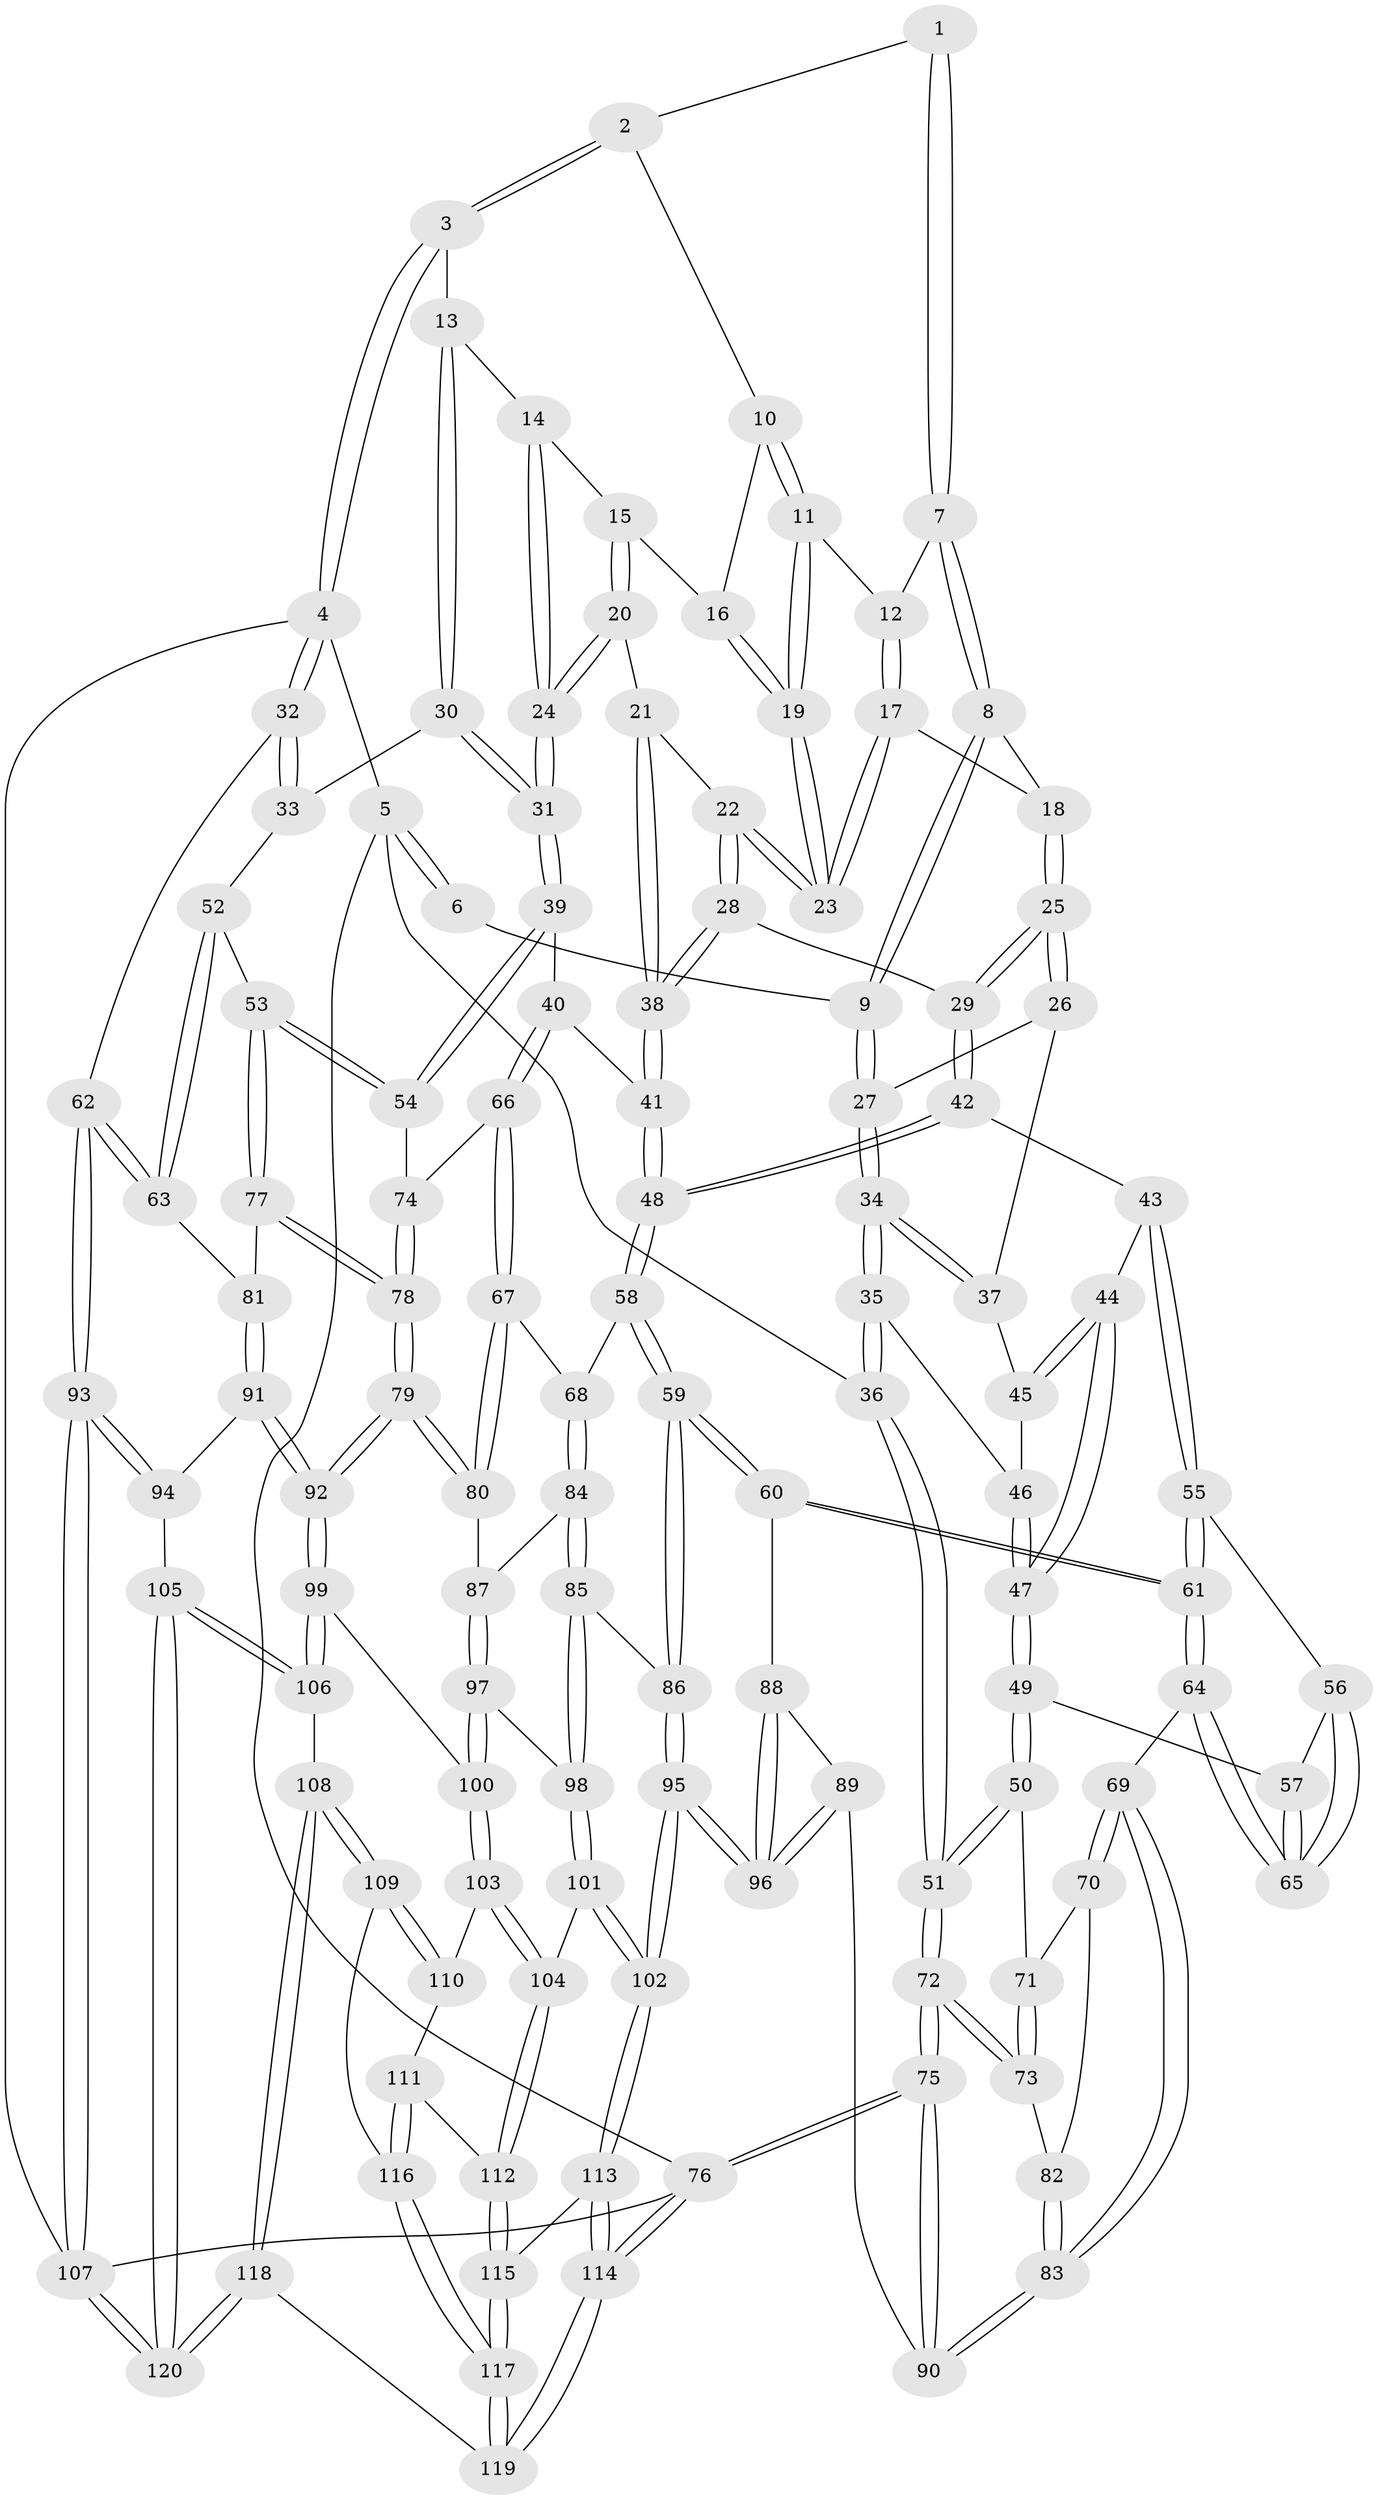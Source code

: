 // Generated by graph-tools (version 1.1) at 2025/00/03/09/25 05:00:27]
// undirected, 120 vertices, 297 edges
graph export_dot {
graph [start="1"]
  node [color=gray90,style=filled];
  1 [pos="+0.33560844040957155+0"];
  2 [pos="+0.5983090985397234+0"];
  3 [pos="+0.8465987008488787+0"];
  4 [pos="+1+0"];
  5 [pos="+0+0"];
  6 [pos="+0.18915447711166453+0"];
  7 [pos="+0.3523450542370951+0"];
  8 [pos="+0.2853450233467829+0.09197463126640844"];
  9 [pos="+0.2297829759226796+0.11440098734644895"];
  10 [pos="+0.5831198897464213+0"];
  11 [pos="+0.5393347930202849+0.031022665209744626"];
  12 [pos="+0.3860470189461905+0.01235727281429488"];
  13 [pos="+0.8014199074027276+0.041637643078800454"];
  14 [pos="+0.6866284373242422+0.08503630570483034"];
  15 [pos="+0.6702928679029783+0.08528269483044026"];
  16 [pos="+0.6650936876260032+0.08398693688256215"];
  17 [pos="+0.40771595675478667+0.09490795321823291"];
  18 [pos="+0.3723012083019923+0.11244278742403865"];
  19 [pos="+0.5318867391427254+0.10447476319416736"];
  20 [pos="+0.6348641014673616+0.20975689567040046"];
  21 [pos="+0.5786897373258005+0.18315956942420272"];
  22 [pos="+0.5239620214904412+0.13773356937858314"];
  23 [pos="+0.5220419528462449+0.12662668839788532"];
  24 [pos="+0.6837735116086726+0.24139762040840934"];
  25 [pos="+0.34767178509328905+0.25483384847903884"];
  26 [pos="+0.24409092296424037+0.181798441798818"];
  27 [pos="+0.21973808359231592+0.127159517215957"];
  28 [pos="+0.47520228134851517+0.20390618447117012"];
  29 [pos="+0.3614182848239992+0.27618902374381504"];
  30 [pos="+0.843112235215764+0.20135408937094582"];
  31 [pos="+0.7252872454748581+0.277801639215952"];
  32 [pos="+1+0.23400717859756734"];
  33 [pos="+0.991509654726982+0.24313095237120036"];
  34 [pos="+0+0.12393111360666198"];
  35 [pos="+0+0.11786603134636815"];
  36 [pos="+0+0.05011118352483385"];
  37 [pos="+0.19419482622903003+0.2650875393751989"];
  38 [pos="+0.5344418228910276+0.33855789525620406"];
  39 [pos="+0.7010108639752992+0.35616234254803675"];
  40 [pos="+0.6028220742760687+0.3757886149312561"];
  41 [pos="+0.5384206054360693+0.37249287616901505"];
  42 [pos="+0.3595013873147824+0.3024089582717137"];
  43 [pos="+0.26463297939770214+0.3563423496563731"];
  44 [pos="+0.23610007228658839+0.3442687474071784"];
  45 [pos="+0.19281450556724858+0.2915591342358578"];
  46 [pos="+0.09500185851784729+0.3122195956077826"];
  47 [pos="+0.11349814375039627+0.39457707499179423"];
  48 [pos="+0.45630539180977947+0.41040317958192873"];
  49 [pos="+0.10946771549405324+0.4086350304560839"];
  50 [pos="+0.08562090094885287+0.42466286225754424"];
  51 [pos="+0+0.3632408900040906"];
  52 [pos="+0.8989468165635112+0.3903964188070344"];
  53 [pos="+0.7468627055069141+0.420548343785724"];
  54 [pos="+0.7114618803380943+0.37629148446049915"];
  55 [pos="+0.26369396364933273+0.3644868655136605"];
  56 [pos="+0.20052181568235422+0.40895000759674466"];
  57 [pos="+0.1391367105550526+0.42999822571993396"];
  58 [pos="+0.44351987882589305+0.46527021445933114"];
  59 [pos="+0.3131804121502208+0.5487241129588883"];
  60 [pos="+0.2731533892193519+0.5372389857080736"];
  61 [pos="+0.26978551100498477+0.534773741874539"];
  62 [pos="+1+0.578719141194686"];
  63 [pos="+0.9231905205625317+0.5050287607698982"];
  64 [pos="+0.22746760142320735+0.5297550775424201"];
  65 [pos="+0.18636669106961143+0.4797402631636144"];
  66 [pos="+0.5892305685791014+0.4996071971085487"];
  67 [pos="+0.5468266469552254+0.5442823903261258"];
  68 [pos="+0.46455659442381625+0.48901043757578866"];
  69 [pos="+0.17343099062060435+0.5483949149054465"];
  70 [pos="+0.09717236508759551+0.5221730106419323"];
  71 [pos="+0.08283220007218542+0.4416795408714972"];
  72 [pos="+0+0.6192185304128002"];
  73 [pos="+0+0.5545935278881988"];
  74 [pos="+0.6362000424408607+0.5014783853903338"];
  75 [pos="+0+0.8099494737599942"];
  76 [pos="+0+1"];
  77 [pos="+0.7802453351465283+0.5168783211207797"];
  78 [pos="+0.6597849419715826+0.5858347439022911"];
  79 [pos="+0.63039689758611+0.619116098831202"];
  80 [pos="+0.57597444524977+0.5992871035958999"];
  81 [pos="+0.7950425896605965+0.5279130153682171"];
  82 [pos="+0.0651356620357796+0.5410412574781932"];
  83 [pos="+0.11021010821137348+0.6390943801128"];
  84 [pos="+0.46306617500798614+0.6276710166200877"];
  85 [pos="+0.3722705368478764+0.640215403596124"];
  86 [pos="+0.33406587945509936+0.5959066817064892"];
  87 [pos="+0.5062339694362983+0.6480692327053978"];
  88 [pos="+0.23357602001000927+0.6161765237915762"];
  89 [pos="+0.08106074872251783+0.721588293495367"];
  90 [pos="+0.08008558377941258+0.721389692661487"];
  91 [pos="+0.8186595035970347+0.6420688970755792"];
  92 [pos="+0.6642239616122689+0.7120581802299178"];
  93 [pos="+1+0.7217615588248129"];
  94 [pos="+0.8903619861045801+0.7044916305084268"];
  95 [pos="+0.22880332810588952+0.7801231162196068"];
  96 [pos="+0.22583740162860683+0.7780469972218843"];
  97 [pos="+0.5039458956294179+0.6690466550794326"];
  98 [pos="+0.3888405643376538+0.7339465380893211"];
  99 [pos="+0.6635256767033751+0.7160255122944577"];
  100 [pos="+0.5353434208252339+0.7588267357931335"];
  101 [pos="+0.3872933107597528+0.7491060707991768"];
  102 [pos="+0.2650598226104032+0.8233269750707735"];
  103 [pos="+0.5263267513206437+0.7710217330483232"];
  104 [pos="+0.44946622606201636+0.7855580189614253"];
  105 [pos="+0.7397130228274176+0.8645163975944117"];
  106 [pos="+0.7311134351539601+0.8615950991726733"];
  107 [pos="+1+1"];
  108 [pos="+0.6966799912713216+0.8767213761532995"];
  109 [pos="+0.6442027867055206+0.8804713595257693"];
  110 [pos="+0.5280042298464522+0.7753852986950607"];
  111 [pos="+0.5334834121297786+0.8941510436330911"];
  112 [pos="+0.4464478918752465+0.8786799389828277"];
  113 [pos="+0.26641716021179135+0.884594066401305"];
  114 [pos="+0.10933100885878118+1"];
  115 [pos="+0.4219570914180041+0.9020708364953399"];
  116 [pos="+0.5533326470667045+0.912876237679183"];
  117 [pos="+0.4925157171747022+1"];
  118 [pos="+0.5289771357594872+1"];
  119 [pos="+0.4914813505384485+1"];
  120 [pos="+1+1"];
  1 -- 2;
  1 -- 7;
  1 -- 7;
  2 -- 3;
  2 -- 3;
  2 -- 10;
  3 -- 4;
  3 -- 4;
  3 -- 13;
  4 -- 5;
  4 -- 32;
  4 -- 32;
  4 -- 107;
  5 -- 6;
  5 -- 6;
  5 -- 36;
  5 -- 76;
  6 -- 9;
  7 -- 8;
  7 -- 8;
  7 -- 12;
  8 -- 9;
  8 -- 9;
  8 -- 18;
  9 -- 27;
  9 -- 27;
  10 -- 11;
  10 -- 11;
  10 -- 16;
  11 -- 12;
  11 -- 19;
  11 -- 19;
  12 -- 17;
  12 -- 17;
  13 -- 14;
  13 -- 30;
  13 -- 30;
  14 -- 15;
  14 -- 24;
  14 -- 24;
  15 -- 16;
  15 -- 20;
  15 -- 20;
  16 -- 19;
  16 -- 19;
  17 -- 18;
  17 -- 23;
  17 -- 23;
  18 -- 25;
  18 -- 25;
  19 -- 23;
  19 -- 23;
  20 -- 21;
  20 -- 24;
  20 -- 24;
  21 -- 22;
  21 -- 38;
  21 -- 38;
  22 -- 23;
  22 -- 23;
  22 -- 28;
  22 -- 28;
  24 -- 31;
  24 -- 31;
  25 -- 26;
  25 -- 26;
  25 -- 29;
  25 -- 29;
  26 -- 27;
  26 -- 37;
  27 -- 34;
  27 -- 34;
  28 -- 29;
  28 -- 38;
  28 -- 38;
  29 -- 42;
  29 -- 42;
  30 -- 31;
  30 -- 31;
  30 -- 33;
  31 -- 39;
  31 -- 39;
  32 -- 33;
  32 -- 33;
  32 -- 62;
  33 -- 52;
  34 -- 35;
  34 -- 35;
  34 -- 37;
  34 -- 37;
  35 -- 36;
  35 -- 36;
  35 -- 46;
  36 -- 51;
  36 -- 51;
  37 -- 45;
  38 -- 41;
  38 -- 41;
  39 -- 40;
  39 -- 54;
  39 -- 54;
  40 -- 41;
  40 -- 66;
  40 -- 66;
  41 -- 48;
  41 -- 48;
  42 -- 43;
  42 -- 48;
  42 -- 48;
  43 -- 44;
  43 -- 55;
  43 -- 55;
  44 -- 45;
  44 -- 45;
  44 -- 47;
  44 -- 47;
  45 -- 46;
  46 -- 47;
  46 -- 47;
  47 -- 49;
  47 -- 49;
  48 -- 58;
  48 -- 58;
  49 -- 50;
  49 -- 50;
  49 -- 57;
  50 -- 51;
  50 -- 51;
  50 -- 71;
  51 -- 72;
  51 -- 72;
  52 -- 53;
  52 -- 63;
  52 -- 63;
  53 -- 54;
  53 -- 54;
  53 -- 77;
  53 -- 77;
  54 -- 74;
  55 -- 56;
  55 -- 61;
  55 -- 61;
  56 -- 57;
  56 -- 65;
  56 -- 65;
  57 -- 65;
  57 -- 65;
  58 -- 59;
  58 -- 59;
  58 -- 68;
  59 -- 60;
  59 -- 60;
  59 -- 86;
  59 -- 86;
  60 -- 61;
  60 -- 61;
  60 -- 88;
  61 -- 64;
  61 -- 64;
  62 -- 63;
  62 -- 63;
  62 -- 93;
  62 -- 93;
  63 -- 81;
  64 -- 65;
  64 -- 65;
  64 -- 69;
  66 -- 67;
  66 -- 67;
  66 -- 74;
  67 -- 68;
  67 -- 80;
  67 -- 80;
  68 -- 84;
  68 -- 84;
  69 -- 70;
  69 -- 70;
  69 -- 83;
  69 -- 83;
  70 -- 71;
  70 -- 82;
  71 -- 73;
  71 -- 73;
  72 -- 73;
  72 -- 73;
  72 -- 75;
  72 -- 75;
  73 -- 82;
  74 -- 78;
  74 -- 78;
  75 -- 76;
  75 -- 76;
  75 -- 90;
  75 -- 90;
  76 -- 114;
  76 -- 114;
  76 -- 107;
  77 -- 78;
  77 -- 78;
  77 -- 81;
  78 -- 79;
  78 -- 79;
  79 -- 80;
  79 -- 80;
  79 -- 92;
  79 -- 92;
  80 -- 87;
  81 -- 91;
  81 -- 91;
  82 -- 83;
  82 -- 83;
  83 -- 90;
  83 -- 90;
  84 -- 85;
  84 -- 85;
  84 -- 87;
  85 -- 86;
  85 -- 98;
  85 -- 98;
  86 -- 95;
  86 -- 95;
  87 -- 97;
  87 -- 97;
  88 -- 89;
  88 -- 96;
  88 -- 96;
  89 -- 90;
  89 -- 96;
  89 -- 96;
  91 -- 92;
  91 -- 92;
  91 -- 94;
  92 -- 99;
  92 -- 99;
  93 -- 94;
  93 -- 94;
  93 -- 107;
  93 -- 107;
  94 -- 105;
  95 -- 96;
  95 -- 96;
  95 -- 102;
  95 -- 102;
  97 -- 98;
  97 -- 100;
  97 -- 100;
  98 -- 101;
  98 -- 101;
  99 -- 100;
  99 -- 106;
  99 -- 106;
  100 -- 103;
  100 -- 103;
  101 -- 102;
  101 -- 102;
  101 -- 104;
  102 -- 113;
  102 -- 113;
  103 -- 104;
  103 -- 104;
  103 -- 110;
  104 -- 112;
  104 -- 112;
  105 -- 106;
  105 -- 106;
  105 -- 120;
  105 -- 120;
  106 -- 108;
  107 -- 120;
  107 -- 120;
  108 -- 109;
  108 -- 109;
  108 -- 118;
  108 -- 118;
  109 -- 110;
  109 -- 110;
  109 -- 116;
  110 -- 111;
  111 -- 112;
  111 -- 116;
  111 -- 116;
  112 -- 115;
  112 -- 115;
  113 -- 114;
  113 -- 114;
  113 -- 115;
  114 -- 119;
  114 -- 119;
  115 -- 117;
  115 -- 117;
  116 -- 117;
  116 -- 117;
  117 -- 119;
  117 -- 119;
  118 -- 119;
  118 -- 120;
  118 -- 120;
}
